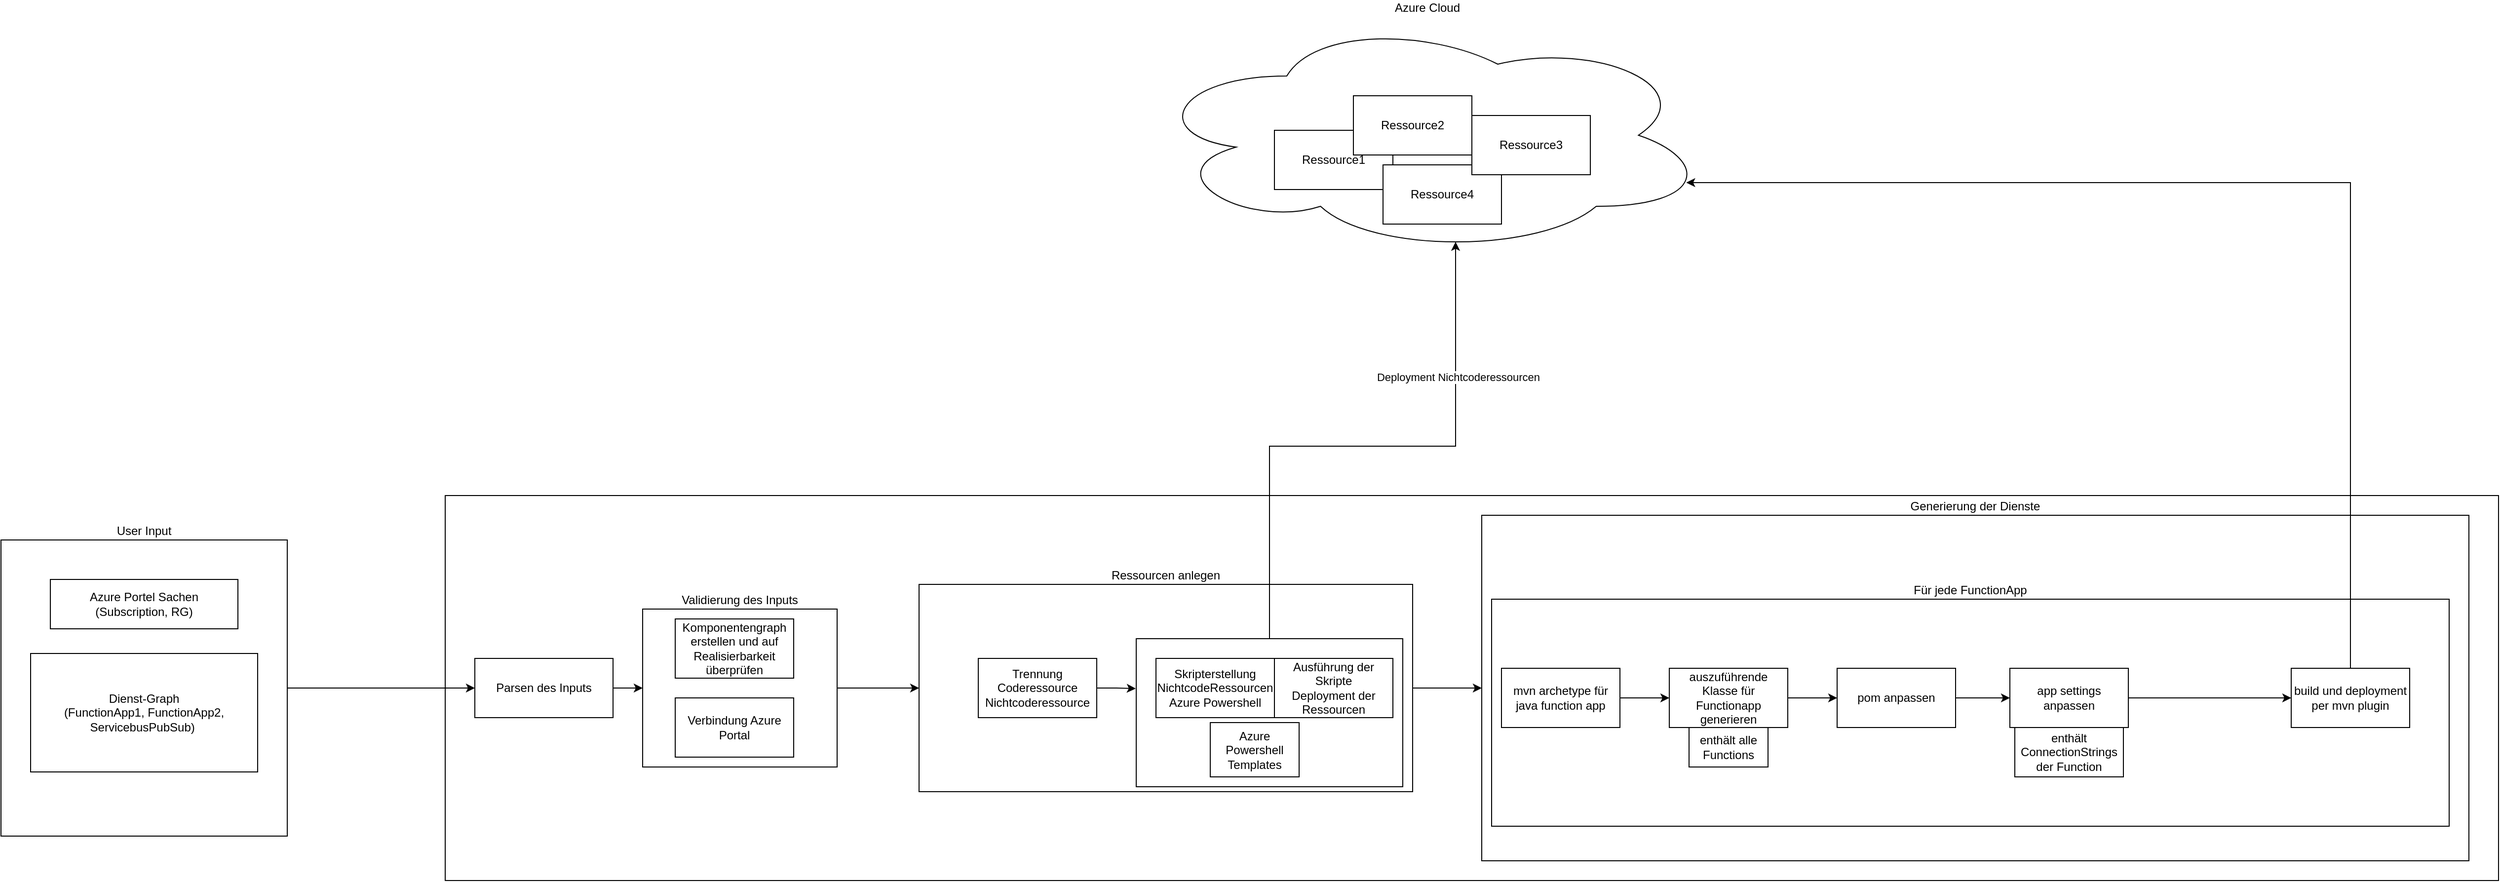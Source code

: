 <mxfile version="13.3.1" type="device"><diagram id="KpdK002M5hZ5GCHIdCZx" name="Page-1"><mxGraphModel dx="2614" dy="2001" grid="1" gridSize="10" guides="1" tooltips="1" connect="1" arrows="1" fold="1" page="1" pageScale="1" pageWidth="583" pageHeight="827" math="0" shadow="0"><root><mxCell id="0"/><mxCell id="1" parent="0"/><mxCell id="UXRVczaxU0CDf25rjCNZ-1" value="" style="rounded=0;whiteSpace=wrap;html=1;fillColor=none;" parent="1" vertex="1"><mxGeometry x="230" y="35" width="2080" height="390" as="geometry"/></mxCell><mxCell id="UXRVczaxU0CDf25rjCNZ-16" value="Generierung der Dienste" style="rounded=0;whiteSpace=wrap;html=1;fillColor=none;align=center;labelPosition=center;verticalLabelPosition=top;verticalAlign=bottom;" parent="1" vertex="1"><mxGeometry x="1280" y="55" width="1000" height="350" as="geometry"/></mxCell><mxCell id="ib5d73tcfMjCuiQOMyIW-25" value="Für jede FunctionApp" style="rounded=0;whiteSpace=wrap;html=1;labelPosition=center;verticalLabelPosition=top;align=center;verticalAlign=bottom;" vertex="1" parent="1"><mxGeometry x="1290" y="140" width="970" height="230" as="geometry"/></mxCell><mxCell id="UXRVczaxU0CDf25rjCNZ-10" value="Ressourcen anlegen" style="rounded=0;whiteSpace=wrap;html=1;fillColor=none;align=center;labelPosition=center;verticalLabelPosition=top;verticalAlign=bottom;" parent="1" vertex="1"><mxGeometry x="710" y="125" width="500" height="210" as="geometry"/></mxCell><mxCell id="ib5d73tcfMjCuiQOMyIW-7" style="edgeStyle=orthogonalEdgeStyle;rounded=0;orthogonalLoop=1;jettySize=auto;html=1;entryX=0.55;entryY=0.95;entryDx=0;entryDy=0;entryPerimeter=0;" edge="1" parent="1" source="ib5d73tcfMjCuiQOMyIW-6" target="UXRVczaxU0CDf25rjCNZ-25"><mxGeometry relative="1" as="geometry"/></mxCell><mxCell id="ib5d73tcfMjCuiQOMyIW-8" value="Deployment Nichtcoderessourcen" style="edgeLabel;html=1;align=center;verticalAlign=middle;resizable=0;points=[];" vertex="1" connectable="0" parent="ib5d73tcfMjCuiQOMyIW-7"><mxGeometry x="0.538" y="-2" relative="1" as="geometry"><mxPoint as="offset"/></mxGeometry></mxCell><mxCell id="ib5d73tcfMjCuiQOMyIW-6" value="" style="rounded=0;whiteSpace=wrap;html=1;" vertex="1" parent="1"><mxGeometry x="930" y="180" width="270" height="150" as="geometry"/></mxCell><mxCell id="UXRVczaxU0CDf25rjCNZ-5" style="edgeStyle=orthogonalEdgeStyle;rounded=0;orthogonalLoop=1;jettySize=auto;html=1;entryX=0;entryY=0.5;entryDx=0;entryDy=0;" parent="1" source="UXRVczaxU0CDf25rjCNZ-4" target="UXRVczaxU0CDf25rjCNZ-6" edge="1"><mxGeometry relative="1" as="geometry"/></mxCell><mxCell id="UXRVczaxU0CDf25rjCNZ-4" value="User Input" style="rounded=0;whiteSpace=wrap;html=1;fillColor=none;horizontal=1;align=center;labelPosition=center;verticalLabelPosition=top;verticalAlign=bottom;" parent="1" vertex="1"><mxGeometry x="-220" y="80" width="290" height="300" as="geometry"/></mxCell><mxCell id="UXRVczaxU0CDf25rjCNZ-2" value="Azure Portel Sachen&lt;br&gt;(Subscription, RG)" style="rounded=0;whiteSpace=wrap;html=1;fillColor=none;align=center;" parent="1" vertex="1"><mxGeometry x="-170" y="120" width="190" height="50" as="geometry"/></mxCell><mxCell id="UXRVczaxU0CDf25rjCNZ-3" value="Dienst-Graph&lt;br&gt;(FunctionApp1, FunctionApp2, ServicebusPubSub)&amp;nbsp;" style="rounded=0;whiteSpace=wrap;html=1;fillColor=none;align=center;" parent="1" vertex="1"><mxGeometry x="-190" y="195" width="230" height="120" as="geometry"/></mxCell><mxCell id="UXRVczaxU0CDf25rjCNZ-12" style="edgeStyle=orthogonalEdgeStyle;rounded=0;orthogonalLoop=1;jettySize=auto;html=1;entryX=0;entryY=0.5;entryDx=0;entryDy=0;" parent="1" source="UXRVczaxU0CDf25rjCNZ-6" target="UXRVczaxU0CDf25rjCNZ-7" edge="1"><mxGeometry relative="1" as="geometry"/></mxCell><mxCell id="UXRVczaxU0CDf25rjCNZ-6" value="Parsen des Inputs" style="rounded=0;whiteSpace=wrap;html=1;fillColor=none;align=center;" parent="1" vertex="1"><mxGeometry x="260" y="200" width="140" height="60" as="geometry"/></mxCell><mxCell id="UXRVczaxU0CDf25rjCNZ-13" style="edgeStyle=orthogonalEdgeStyle;rounded=0;orthogonalLoop=1;jettySize=auto;html=1;entryX=0;entryY=0.5;entryDx=0;entryDy=0;" parent="1" source="UXRVczaxU0CDf25rjCNZ-7" target="UXRVczaxU0CDf25rjCNZ-10" edge="1"><mxGeometry relative="1" as="geometry"/></mxCell><mxCell id="UXRVczaxU0CDf25rjCNZ-7" value="Validierung des Inputs" style="rounded=0;whiteSpace=wrap;html=1;fillColor=none;align=center;labelPosition=center;verticalLabelPosition=top;verticalAlign=bottom;" parent="1" vertex="1"><mxGeometry x="430" y="150" width="197" height="160" as="geometry"/></mxCell><mxCell id="UXRVczaxU0CDf25rjCNZ-8" value="Komponentengraph erstellen und auf Realisierbarkeit überprüfen" style="rounded=0;whiteSpace=wrap;html=1;fillColor=none;align=center;" parent="1" vertex="1"><mxGeometry x="463" y="160" width="120" height="60" as="geometry"/></mxCell><mxCell id="UXRVczaxU0CDf25rjCNZ-9" value="Verbindung Azure Portal" style="rounded=0;whiteSpace=wrap;html=1;fillColor=none;align=center;" parent="1" vertex="1"><mxGeometry x="463" y="240" width="120" height="60" as="geometry"/></mxCell><mxCell id="UXRVczaxU0CDf25rjCNZ-19" style="edgeStyle=orthogonalEdgeStyle;rounded=0;orthogonalLoop=1;jettySize=auto;html=1;entryX=0;entryY=0.5;entryDx=0;entryDy=0;" parent="1" source="UXRVczaxU0CDf25rjCNZ-10" target="UXRVczaxU0CDf25rjCNZ-16" edge="1"><mxGeometry relative="1" as="geometry"/></mxCell><mxCell id="UXRVczaxU0CDf25rjCNZ-11" value="Azure Powershell Templates" style="rounded=0;whiteSpace=wrap;html=1;fillColor=none;align=center;" parent="1" vertex="1"><mxGeometry x="1005" y="265" width="90" height="55" as="geometry"/></mxCell><mxCell id="UXRVczaxU0CDf25rjCNZ-15" value="Ausführung der Skripte&lt;br&gt;Deployment der Ressourcen" style="rounded=0;whiteSpace=wrap;html=1;fillColor=none;align=center;" parent="1" vertex="1"><mxGeometry x="1070" y="200" width="120" height="60" as="geometry"/></mxCell><mxCell id="UXRVczaxU0CDf25rjCNZ-25" value="Azure Cloud" style="ellipse;shape=cloud;whiteSpace=wrap;html=1;fillColor=none;align=center;labelPosition=center;verticalLabelPosition=top;verticalAlign=bottom;" parent="1" vertex="1"><mxGeometry x="940" y="-450" width="570" height="240" as="geometry"/></mxCell><mxCell id="_Y1CXNMSZ9d5GsYtWZ7r-1" value="Ressource1" style="rounded=0;whiteSpace=wrap;html=1;" parent="1" vertex="1"><mxGeometry x="1070" y="-335" width="120" height="60" as="geometry"/></mxCell><mxCell id="_Y1CXNMSZ9d5GsYtWZ7r-2" value="Ressource2" style="rounded=0;whiteSpace=wrap;html=1;" parent="1" vertex="1"><mxGeometry x="1150" y="-370" width="120" height="60" as="geometry"/></mxCell><mxCell id="_Y1CXNMSZ9d5GsYtWZ7r-3" value="Ressource4" style="rounded=0;whiteSpace=wrap;html=1;" parent="1" vertex="1"><mxGeometry x="1180" y="-300" width="120" height="60" as="geometry"/></mxCell><mxCell id="_Y1CXNMSZ9d5GsYtWZ7r-4" value="Ressource3" style="rounded=0;whiteSpace=wrap;html=1;" parent="1" vertex="1"><mxGeometry x="1270" y="-350" width="120" height="60" as="geometry"/></mxCell><mxCell id="ib5d73tcfMjCuiQOMyIW-24" style="edgeStyle=orthogonalEdgeStyle;rounded=0;orthogonalLoop=1;jettySize=auto;html=1;entryX=-0.002;entryY=0.337;entryDx=0;entryDy=0;entryPerimeter=0;" edge="1" parent="1" source="ib5d73tcfMjCuiQOMyIW-3" target="ib5d73tcfMjCuiQOMyIW-6"><mxGeometry relative="1" as="geometry"/></mxCell><mxCell id="ib5d73tcfMjCuiQOMyIW-3" value="Trennung&lt;br&gt;Coderessource&lt;br&gt;Nichtcoderessource" style="rounded=0;whiteSpace=wrap;html=1;" vertex="1" parent="1"><mxGeometry x="770" y="200" width="120" height="60" as="geometry"/></mxCell><mxCell id="ib5d73tcfMjCuiQOMyIW-4" value="Skripterstellung NichtcodeRessourcen&lt;br&gt;Azure Powershell" style="rounded=0;whiteSpace=wrap;html=1;" vertex="1" parent="1"><mxGeometry x="950" y="200" width="120" height="60" as="geometry"/></mxCell><mxCell id="ib5d73tcfMjCuiQOMyIW-21" value="" style="edgeStyle=orthogonalEdgeStyle;rounded=0;orthogonalLoop=1;jettySize=auto;html=1;" edge="1" parent="1" source="ib5d73tcfMjCuiQOMyIW-11" target="ib5d73tcfMjCuiQOMyIW-20"><mxGeometry relative="1" as="geometry"/></mxCell><mxCell id="ib5d73tcfMjCuiQOMyIW-11" value="pom anpassen" style="rounded=0;whiteSpace=wrap;html=1;" vertex="1" parent="1"><mxGeometry x="1640" y="210" width="120" height="60" as="geometry"/></mxCell><mxCell id="ib5d73tcfMjCuiQOMyIW-22" style="edgeStyle=orthogonalEdgeStyle;rounded=0;orthogonalLoop=1;jettySize=auto;html=1;entryX=0;entryY=0.5;entryDx=0;entryDy=0;" edge="1" parent="1" source="ib5d73tcfMjCuiQOMyIW-20" target="ib5d73tcfMjCuiQOMyIW-13"><mxGeometry relative="1" as="geometry"/></mxCell><mxCell id="ib5d73tcfMjCuiQOMyIW-20" value="app settings anpassen" style="rounded=0;whiteSpace=wrap;html=1;" vertex="1" parent="1"><mxGeometry x="1815" y="210" width="120" height="60" as="geometry"/></mxCell><mxCell id="ib5d73tcfMjCuiQOMyIW-14" style="edgeStyle=orthogonalEdgeStyle;rounded=0;orthogonalLoop=1;jettySize=auto;html=1;entryX=0;entryY=0.5;entryDx=0;entryDy=0;" edge="1" parent="1" source="ib5d73tcfMjCuiQOMyIW-12" target="ib5d73tcfMjCuiQOMyIW-9"><mxGeometry relative="1" as="geometry"/></mxCell><mxCell id="ib5d73tcfMjCuiQOMyIW-12" value="mvn archetype für java function app" style="rounded=0;whiteSpace=wrap;html=1;" vertex="1" parent="1"><mxGeometry x="1300" y="210" width="120" height="60" as="geometry"/></mxCell><mxCell id="ib5d73tcfMjCuiQOMyIW-18" style="edgeStyle=orthogonalEdgeStyle;rounded=0;orthogonalLoop=1;jettySize=auto;html=1;entryX=0.96;entryY=0.7;entryDx=0;entryDy=0;entryPerimeter=0;exitX=0.5;exitY=0;exitDx=0;exitDy=0;" edge="1" parent="1" source="ib5d73tcfMjCuiQOMyIW-13" target="UXRVczaxU0CDf25rjCNZ-25"><mxGeometry relative="1" as="geometry"><Array as="points"><mxPoint x="2160" y="-282"/></Array></mxGeometry></mxCell><mxCell id="ib5d73tcfMjCuiQOMyIW-13" value="build und deployment per mvn plugin" style="rounded=0;whiteSpace=wrap;html=1;" vertex="1" parent="1"><mxGeometry x="2100" y="210" width="120" height="60" as="geometry"/></mxCell><mxCell id="ib5d73tcfMjCuiQOMyIW-16" style="edgeStyle=orthogonalEdgeStyle;rounded=0;orthogonalLoop=1;jettySize=auto;html=1;entryX=0;entryY=0.5;entryDx=0;entryDy=0;" edge="1" parent="1" source="ib5d73tcfMjCuiQOMyIW-9" target="ib5d73tcfMjCuiQOMyIW-11"><mxGeometry relative="1" as="geometry"/></mxCell><mxCell id="ib5d73tcfMjCuiQOMyIW-9" value="auszuführende Klasse für Functionapp generieren" style="rounded=0;whiteSpace=wrap;html=1;" vertex="1" parent="1"><mxGeometry x="1470" y="210" width="120" height="60" as="geometry"/></mxCell><mxCell id="ib5d73tcfMjCuiQOMyIW-10" value="enthält alle Functions" style="rounded=0;whiteSpace=wrap;html=1;" vertex="1" parent="1"><mxGeometry x="1490" y="270" width="80" height="40" as="geometry"/></mxCell><mxCell id="ib5d73tcfMjCuiQOMyIW-23" value="enthält ConnectionStrings der Function" style="rounded=0;whiteSpace=wrap;html=1;" vertex="1" parent="1"><mxGeometry x="1820" y="270" width="110" height="50" as="geometry"/></mxCell></root></mxGraphModel></diagram></mxfile>